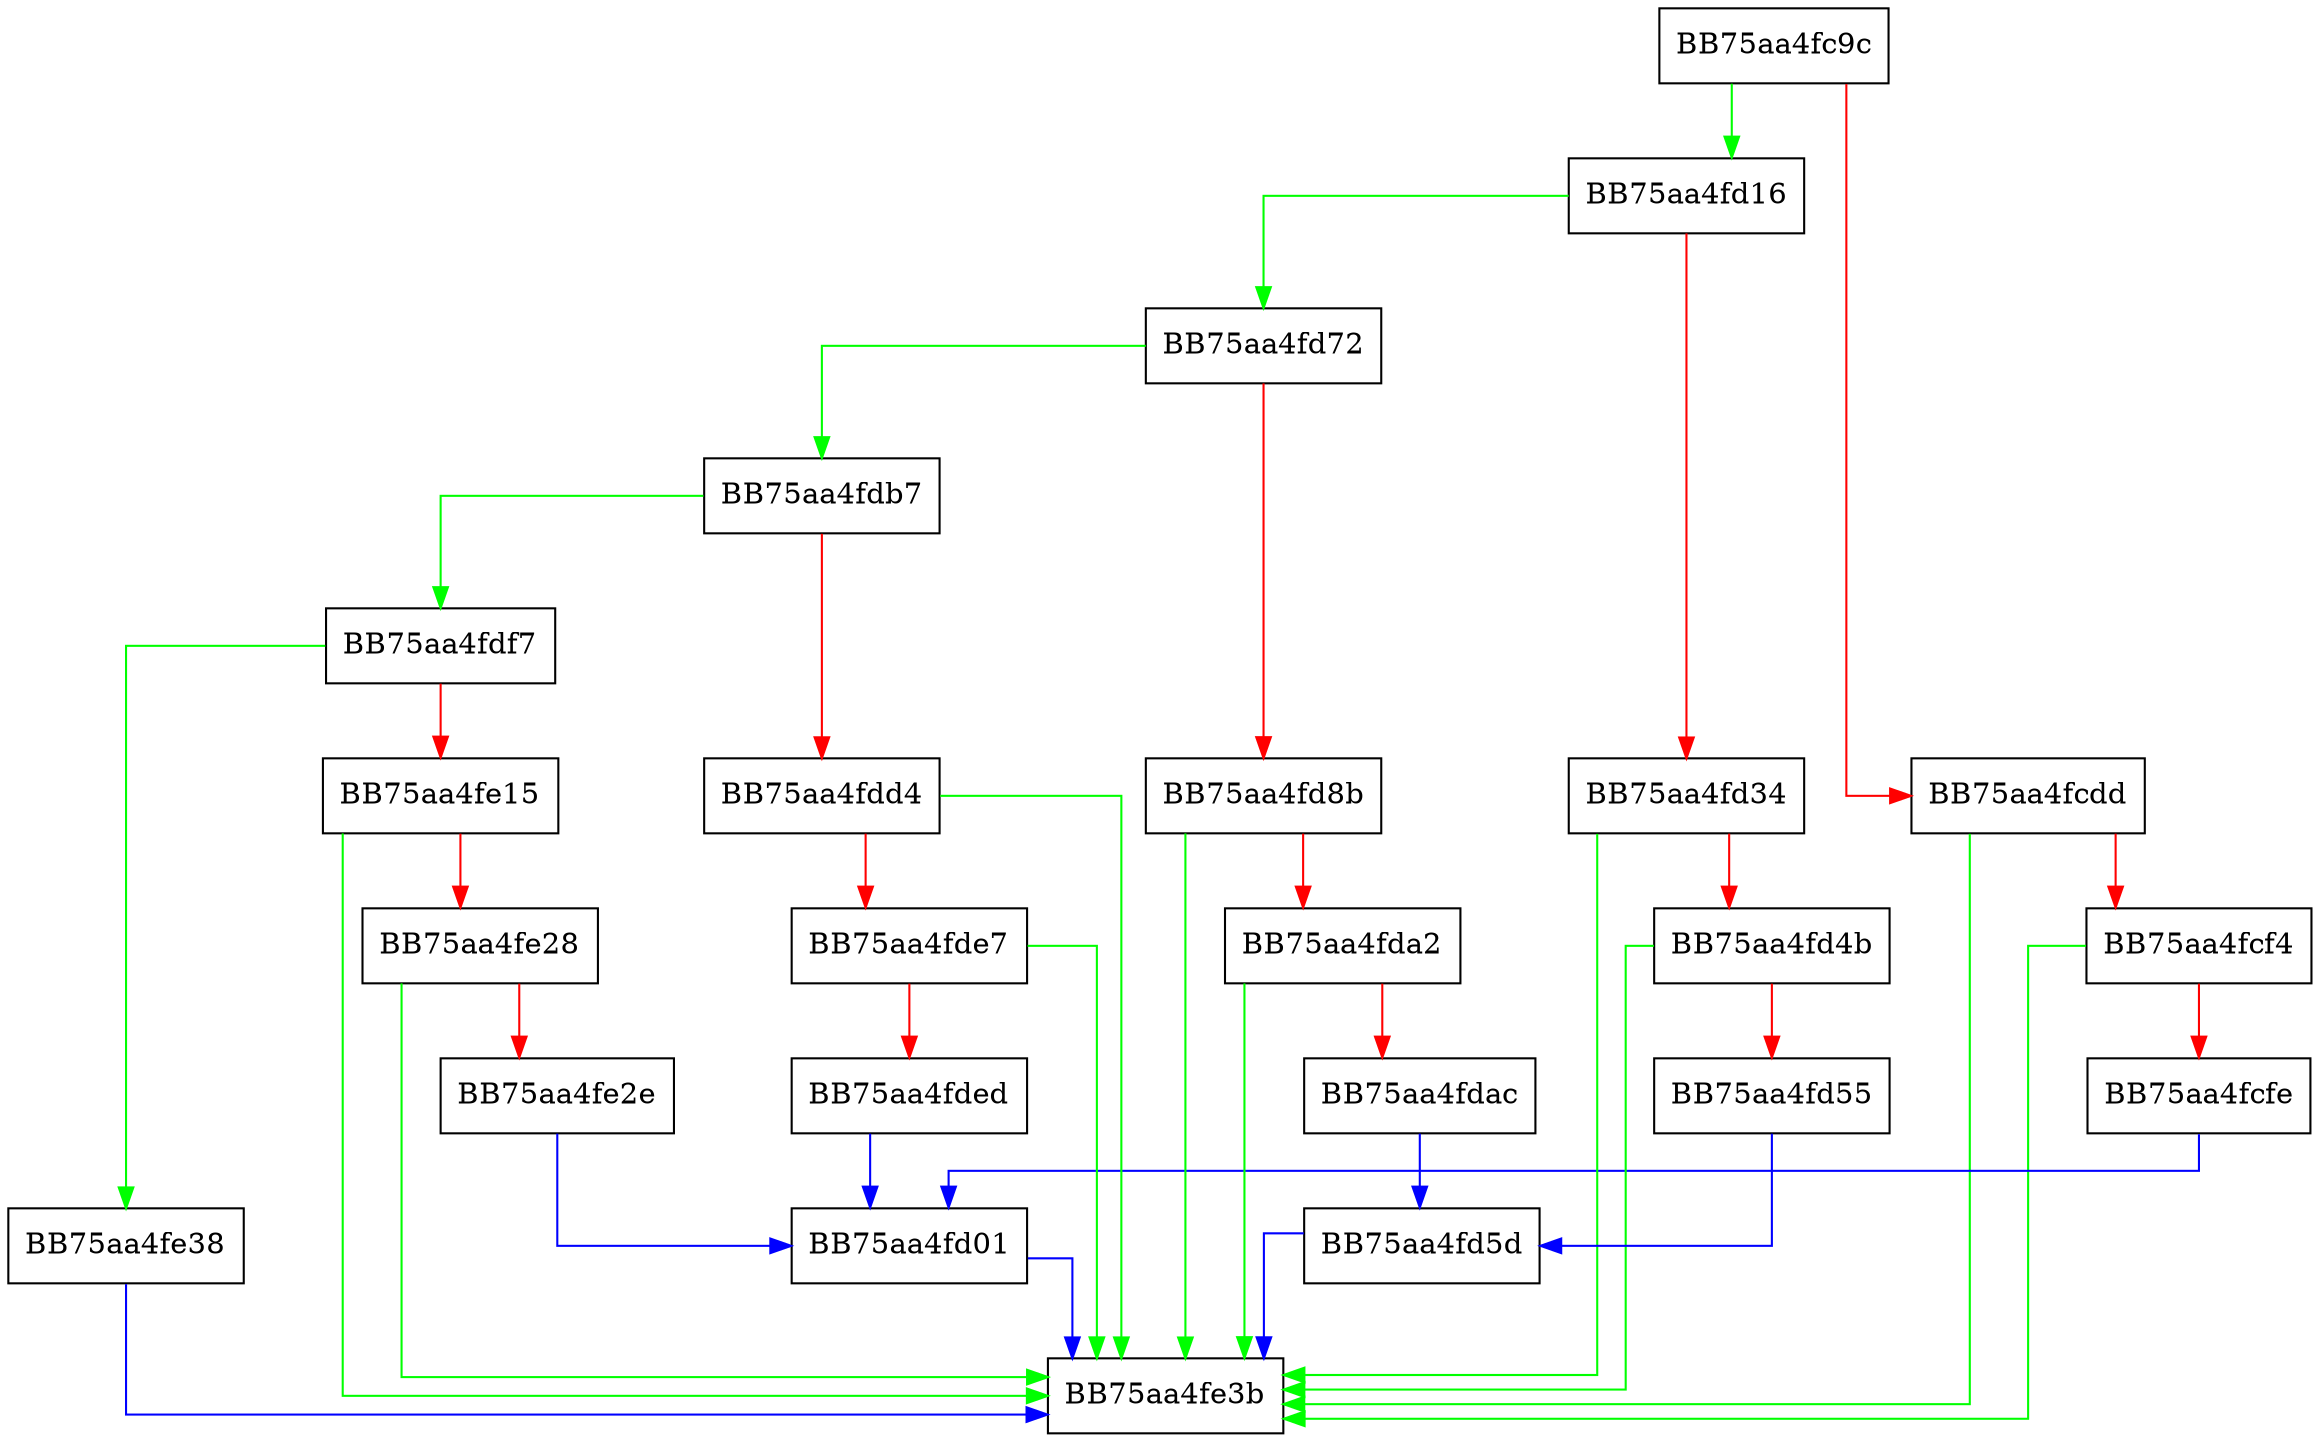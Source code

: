 digraph DecryptControlInfo {
  node [shape="box"];
  graph [splines=ortho];
  BB75aa4fc9c -> BB75aa4fd16 [color="green"];
  BB75aa4fc9c -> BB75aa4fcdd [color="red"];
  BB75aa4fcdd -> BB75aa4fe3b [color="green"];
  BB75aa4fcdd -> BB75aa4fcf4 [color="red"];
  BB75aa4fcf4 -> BB75aa4fe3b [color="green"];
  BB75aa4fcf4 -> BB75aa4fcfe [color="red"];
  BB75aa4fcfe -> BB75aa4fd01 [color="blue"];
  BB75aa4fd01 -> BB75aa4fe3b [color="blue"];
  BB75aa4fd16 -> BB75aa4fd72 [color="green"];
  BB75aa4fd16 -> BB75aa4fd34 [color="red"];
  BB75aa4fd34 -> BB75aa4fe3b [color="green"];
  BB75aa4fd34 -> BB75aa4fd4b [color="red"];
  BB75aa4fd4b -> BB75aa4fe3b [color="green"];
  BB75aa4fd4b -> BB75aa4fd55 [color="red"];
  BB75aa4fd55 -> BB75aa4fd5d [color="blue"];
  BB75aa4fd5d -> BB75aa4fe3b [color="blue"];
  BB75aa4fd72 -> BB75aa4fdb7 [color="green"];
  BB75aa4fd72 -> BB75aa4fd8b [color="red"];
  BB75aa4fd8b -> BB75aa4fe3b [color="green"];
  BB75aa4fd8b -> BB75aa4fda2 [color="red"];
  BB75aa4fda2 -> BB75aa4fe3b [color="green"];
  BB75aa4fda2 -> BB75aa4fdac [color="red"];
  BB75aa4fdac -> BB75aa4fd5d [color="blue"];
  BB75aa4fdb7 -> BB75aa4fdf7 [color="green"];
  BB75aa4fdb7 -> BB75aa4fdd4 [color="red"];
  BB75aa4fdd4 -> BB75aa4fe3b [color="green"];
  BB75aa4fdd4 -> BB75aa4fde7 [color="red"];
  BB75aa4fde7 -> BB75aa4fe3b [color="green"];
  BB75aa4fde7 -> BB75aa4fded [color="red"];
  BB75aa4fded -> BB75aa4fd01 [color="blue"];
  BB75aa4fdf7 -> BB75aa4fe38 [color="green"];
  BB75aa4fdf7 -> BB75aa4fe15 [color="red"];
  BB75aa4fe15 -> BB75aa4fe3b [color="green"];
  BB75aa4fe15 -> BB75aa4fe28 [color="red"];
  BB75aa4fe28 -> BB75aa4fe3b [color="green"];
  BB75aa4fe28 -> BB75aa4fe2e [color="red"];
  BB75aa4fe2e -> BB75aa4fd01 [color="blue"];
  BB75aa4fe38 -> BB75aa4fe3b [color="blue"];
}